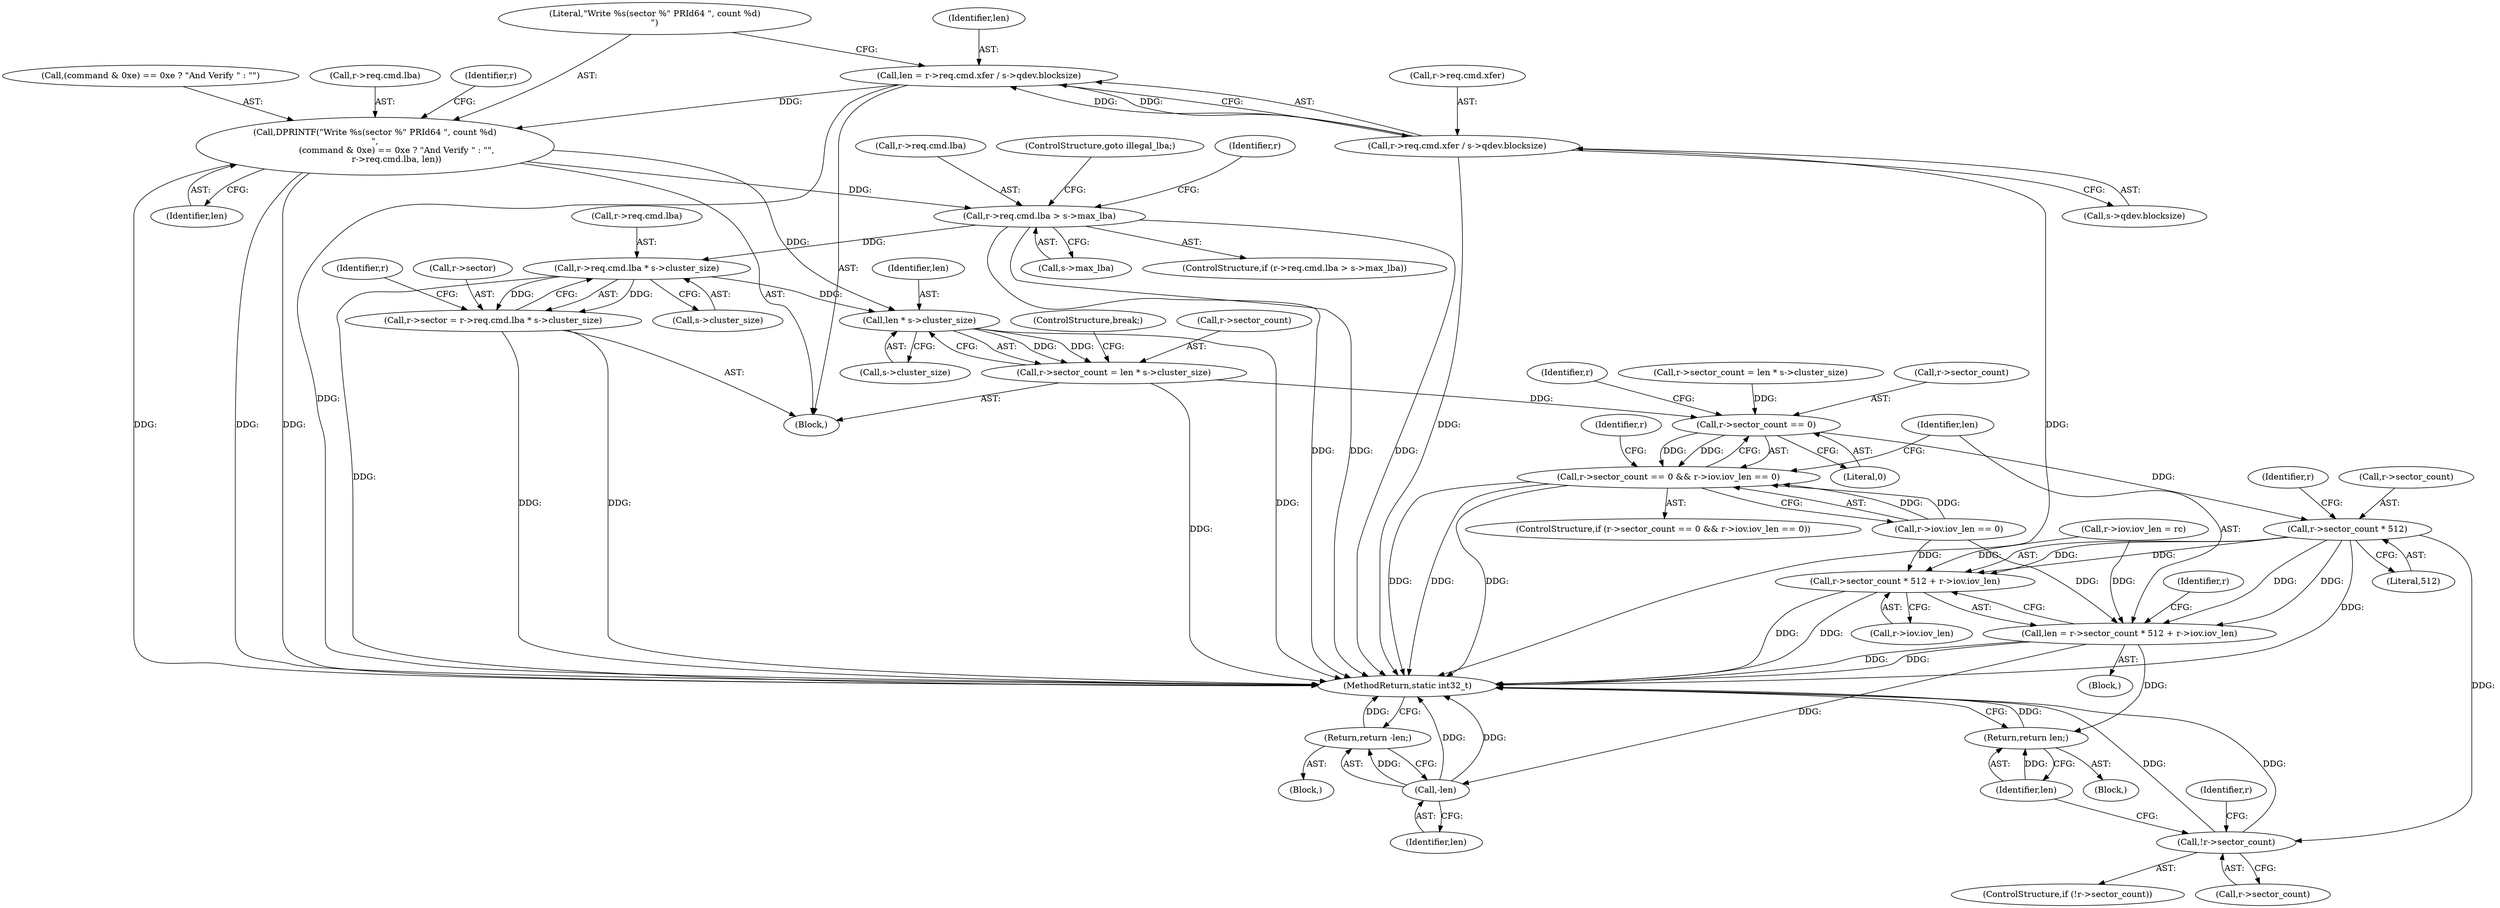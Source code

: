 digraph "0_qemu_7285477ab11831b1cf56e45878a89170dd06d9b9_4@integer" {
"1000328" [label="(Call,len = r->req.cmd.xfer / s->qdev.blocksize)"];
"1000330" [label="(Call,r->req.cmd.xfer / s->qdev.blocksize)"];
"1000343" [label="(Call,DPRINTF(\"Write %s(sector %\" PRId64 \", count %d)\n\",\n                (command & 0xe) == 0xe ? \"And Verify \" : \"\",\n                r->req.cmd.lba, len))"];
"1000362" [label="(Call,r->req.cmd.lba > s->max_lba)"];
"1000378" [label="(Call,r->req.cmd.lba * s->cluster_size)"];
"1000374" [label="(Call,r->sector = r->req.cmd.lba * s->cluster_size)"];
"1000393" [label="(Call,len * s->cluster_size)"];
"1000389" [label="(Call,r->sector_count = len * s->cluster_size)"];
"1000589" [label="(Call,r->sector_count == 0)"];
"1000588" [label="(Call,r->sector_count == 0 && r->iov.iov_len == 0)"];
"1000611" [label="(Call,r->sector_count * 512)"];
"1000608" [label="(Call,len = r->sector_count * 512 + r->iov.iov_len)"];
"1000633" [label="(Call,-len)"];
"1000632" [label="(Return,return -len;)"];
"1000648" [label="(Return,return len;)"];
"1000610" [label="(Call,r->sector_count * 512 + r->iov.iov_len)"];
"1000638" [label="(Call,!r->sector_count)"];
"1000648" [label="(Return,return len;)"];
"1000370" [label="(Call,s->max_lba)"];
"1000637" [label="(ControlStructure,if (!r->sector_count))"];
"1000330" [label="(Call,r->req.cmd.xfer / s->qdev.blocksize)"];
"1000374" [label="(Call,r->sector = r->req.cmd.lba * s->cluster_size)"];
"1000597" [label="(Identifier,r)"];
"1000345" [label="(Call,(command & 0xe) == 0xe ? \"And Verify \" : \"\")"];
"1000633" [label="(Call,-len)"];
"1000649" [label="(Identifier,len)"];
"1000311" [label="(Call,r->sector_count = len * s->cluster_size)"];
"1000362" [label="(Call,r->req.cmd.lba > s->max_lba)"];
"1000593" [label="(Literal,0)"];
"1000610" [label="(Call,r->sector_count * 512 + r->iov.iov_len)"];
"1000618" [label="(Identifier,r)"];
"1000331" [label="(Call,r->req.cmd.xfer)"];
"1000360" [label="(Identifier,len)"];
"1000386" [label="(Call,s->cluster_size)"];
"1000398" [label="(ControlStructure,break;)"];
"1000373" [label="(ControlStructure,goto illegal_lba;)"];
"1000180" [label="(Block,)"];
"1000605" [label="(Identifier,r)"];
"1000353" [label="(Call,r->req.cmd.lba)"];
"1000626" [label="(Identifier,r)"];
"1000636" [label="(Block,)"];
"1000650" [label="(MethodReturn,static int32_t)"];
"1000616" [label="(Call,r->iov.iov_len)"];
"1000589" [label="(Call,r->sector_count == 0)"];
"1000609" [label="(Identifier,len)"];
"1000390" [label="(Call,r->sector_count)"];
"1000631" [label="(Block,)"];
"1000391" [label="(Identifier,r)"];
"1000393" [label="(Call,len * s->cluster_size)"];
"1000376" [label="(Identifier,r)"];
"1000611" [label="(Call,r->sector_count * 512)"];
"1000375" [label="(Call,r->sector)"];
"1000608" [label="(Call,len = r->sector_count * 512 + r->iov.iov_len)"];
"1000638" [label="(Call,!r->sector_count)"];
"1000107" [label="(Block,)"];
"1000632" [label="(Return,return -len;)"];
"1000344" [label="(Literal,\"Write %s(sector %\" PRId64 \", count %d)\n\")"];
"1000389" [label="(Call,r->sector_count = len * s->cluster_size)"];
"1000588" [label="(Call,r->sector_count == 0 && r->iov.iov_len == 0)"];
"1000587" [label="(ControlStructure,if (r->sector_count == 0 && r->iov.iov_len == 0))"];
"1000329" [label="(Identifier,len)"];
"1000338" [label="(Call,s->qdev.blocksize)"];
"1000634" [label="(Identifier,len)"];
"1000343" [label="(Call,DPRINTF(\"Write %s(sector %\" PRId64 \", count %d)\n\",\n                (command & 0xe) == 0xe ? \"And Verify \" : \"\",\n                r->req.cmd.lba, len))"];
"1000612" [label="(Call,r->sector_count)"];
"1000639" [label="(Call,r->sector_count)"];
"1000361" [label="(ControlStructure,if (r->req.cmd.lba > s->max_lba))"];
"1000644" [label="(Identifier,r)"];
"1000395" [label="(Call,s->cluster_size)"];
"1000394" [label="(Identifier,len)"];
"1000328" [label="(Call,len = r->req.cmd.xfer / s->qdev.blocksize)"];
"1000208" [label="(Call,r->iov.iov_len = rc)"];
"1000379" [label="(Call,r->req.cmd.lba)"];
"1000363" [label="(Call,r->req.cmd.lba)"];
"1000378" [label="(Call,r->req.cmd.lba * s->cluster_size)"];
"1000615" [label="(Literal,512)"];
"1000590" [label="(Call,r->sector_count)"];
"1000366" [label="(Identifier,r)"];
"1000594" [label="(Call,r->iov.iov_len == 0)"];
"1000328" -> "1000180"  [label="AST: "];
"1000328" -> "1000330"  [label="CFG: "];
"1000329" -> "1000328"  [label="AST: "];
"1000330" -> "1000328"  [label="AST: "];
"1000344" -> "1000328"  [label="CFG: "];
"1000328" -> "1000650"  [label="DDG: "];
"1000330" -> "1000328"  [label="DDG: "];
"1000330" -> "1000328"  [label="DDG: "];
"1000328" -> "1000343"  [label="DDG: "];
"1000330" -> "1000338"  [label="CFG: "];
"1000331" -> "1000330"  [label="AST: "];
"1000338" -> "1000330"  [label="AST: "];
"1000330" -> "1000650"  [label="DDG: "];
"1000330" -> "1000650"  [label="DDG: "];
"1000343" -> "1000180"  [label="AST: "];
"1000343" -> "1000360"  [label="CFG: "];
"1000344" -> "1000343"  [label="AST: "];
"1000345" -> "1000343"  [label="AST: "];
"1000353" -> "1000343"  [label="AST: "];
"1000360" -> "1000343"  [label="AST: "];
"1000366" -> "1000343"  [label="CFG: "];
"1000343" -> "1000650"  [label="DDG: "];
"1000343" -> "1000650"  [label="DDG: "];
"1000343" -> "1000650"  [label="DDG: "];
"1000343" -> "1000362"  [label="DDG: "];
"1000343" -> "1000393"  [label="DDG: "];
"1000362" -> "1000361"  [label="AST: "];
"1000362" -> "1000370"  [label="CFG: "];
"1000363" -> "1000362"  [label="AST: "];
"1000370" -> "1000362"  [label="AST: "];
"1000373" -> "1000362"  [label="CFG: "];
"1000376" -> "1000362"  [label="CFG: "];
"1000362" -> "1000650"  [label="DDG: "];
"1000362" -> "1000650"  [label="DDG: "];
"1000362" -> "1000650"  [label="DDG: "];
"1000362" -> "1000378"  [label="DDG: "];
"1000378" -> "1000374"  [label="AST: "];
"1000378" -> "1000386"  [label="CFG: "];
"1000379" -> "1000378"  [label="AST: "];
"1000386" -> "1000378"  [label="AST: "];
"1000374" -> "1000378"  [label="CFG: "];
"1000378" -> "1000650"  [label="DDG: "];
"1000378" -> "1000374"  [label="DDG: "];
"1000378" -> "1000374"  [label="DDG: "];
"1000378" -> "1000393"  [label="DDG: "];
"1000374" -> "1000180"  [label="AST: "];
"1000375" -> "1000374"  [label="AST: "];
"1000391" -> "1000374"  [label="CFG: "];
"1000374" -> "1000650"  [label="DDG: "];
"1000374" -> "1000650"  [label="DDG: "];
"1000393" -> "1000389"  [label="AST: "];
"1000393" -> "1000395"  [label="CFG: "];
"1000394" -> "1000393"  [label="AST: "];
"1000395" -> "1000393"  [label="AST: "];
"1000389" -> "1000393"  [label="CFG: "];
"1000393" -> "1000650"  [label="DDG: "];
"1000393" -> "1000389"  [label="DDG: "];
"1000393" -> "1000389"  [label="DDG: "];
"1000389" -> "1000180"  [label="AST: "];
"1000390" -> "1000389"  [label="AST: "];
"1000398" -> "1000389"  [label="CFG: "];
"1000389" -> "1000650"  [label="DDG: "];
"1000389" -> "1000589"  [label="DDG: "];
"1000589" -> "1000588"  [label="AST: "];
"1000589" -> "1000593"  [label="CFG: "];
"1000590" -> "1000589"  [label="AST: "];
"1000593" -> "1000589"  [label="AST: "];
"1000597" -> "1000589"  [label="CFG: "];
"1000588" -> "1000589"  [label="CFG: "];
"1000589" -> "1000588"  [label="DDG: "];
"1000589" -> "1000588"  [label="DDG: "];
"1000311" -> "1000589"  [label="DDG: "];
"1000589" -> "1000611"  [label="DDG: "];
"1000588" -> "1000587"  [label="AST: "];
"1000588" -> "1000594"  [label="CFG: "];
"1000594" -> "1000588"  [label="AST: "];
"1000605" -> "1000588"  [label="CFG: "];
"1000609" -> "1000588"  [label="CFG: "];
"1000588" -> "1000650"  [label="DDG: "];
"1000588" -> "1000650"  [label="DDG: "];
"1000588" -> "1000650"  [label="DDG: "];
"1000594" -> "1000588"  [label="DDG: "];
"1000594" -> "1000588"  [label="DDG: "];
"1000611" -> "1000610"  [label="AST: "];
"1000611" -> "1000615"  [label="CFG: "];
"1000612" -> "1000611"  [label="AST: "];
"1000615" -> "1000611"  [label="AST: "];
"1000618" -> "1000611"  [label="CFG: "];
"1000611" -> "1000650"  [label="DDG: "];
"1000611" -> "1000608"  [label="DDG: "];
"1000611" -> "1000608"  [label="DDG: "];
"1000611" -> "1000610"  [label="DDG: "];
"1000611" -> "1000610"  [label="DDG: "];
"1000611" -> "1000638"  [label="DDG: "];
"1000608" -> "1000107"  [label="AST: "];
"1000608" -> "1000610"  [label="CFG: "];
"1000609" -> "1000608"  [label="AST: "];
"1000610" -> "1000608"  [label="AST: "];
"1000626" -> "1000608"  [label="CFG: "];
"1000608" -> "1000650"  [label="DDG: "];
"1000608" -> "1000650"  [label="DDG: "];
"1000208" -> "1000608"  [label="DDG: "];
"1000594" -> "1000608"  [label="DDG: "];
"1000608" -> "1000633"  [label="DDG: "];
"1000608" -> "1000648"  [label="DDG: "];
"1000633" -> "1000632"  [label="AST: "];
"1000633" -> "1000634"  [label="CFG: "];
"1000634" -> "1000633"  [label="AST: "];
"1000632" -> "1000633"  [label="CFG: "];
"1000633" -> "1000650"  [label="DDG: "];
"1000633" -> "1000650"  [label="DDG: "];
"1000633" -> "1000632"  [label="DDG: "];
"1000632" -> "1000631"  [label="AST: "];
"1000650" -> "1000632"  [label="CFG: "];
"1000632" -> "1000650"  [label="DDG: "];
"1000648" -> "1000636"  [label="AST: "];
"1000648" -> "1000649"  [label="CFG: "];
"1000649" -> "1000648"  [label="AST: "];
"1000650" -> "1000648"  [label="CFG: "];
"1000648" -> "1000650"  [label="DDG: "];
"1000649" -> "1000648"  [label="DDG: "];
"1000610" -> "1000616"  [label="CFG: "];
"1000616" -> "1000610"  [label="AST: "];
"1000610" -> "1000650"  [label="DDG: "];
"1000610" -> "1000650"  [label="DDG: "];
"1000208" -> "1000610"  [label="DDG: "];
"1000594" -> "1000610"  [label="DDG: "];
"1000638" -> "1000637"  [label="AST: "];
"1000638" -> "1000639"  [label="CFG: "];
"1000639" -> "1000638"  [label="AST: "];
"1000644" -> "1000638"  [label="CFG: "];
"1000649" -> "1000638"  [label="CFG: "];
"1000638" -> "1000650"  [label="DDG: "];
"1000638" -> "1000650"  [label="DDG: "];
}
